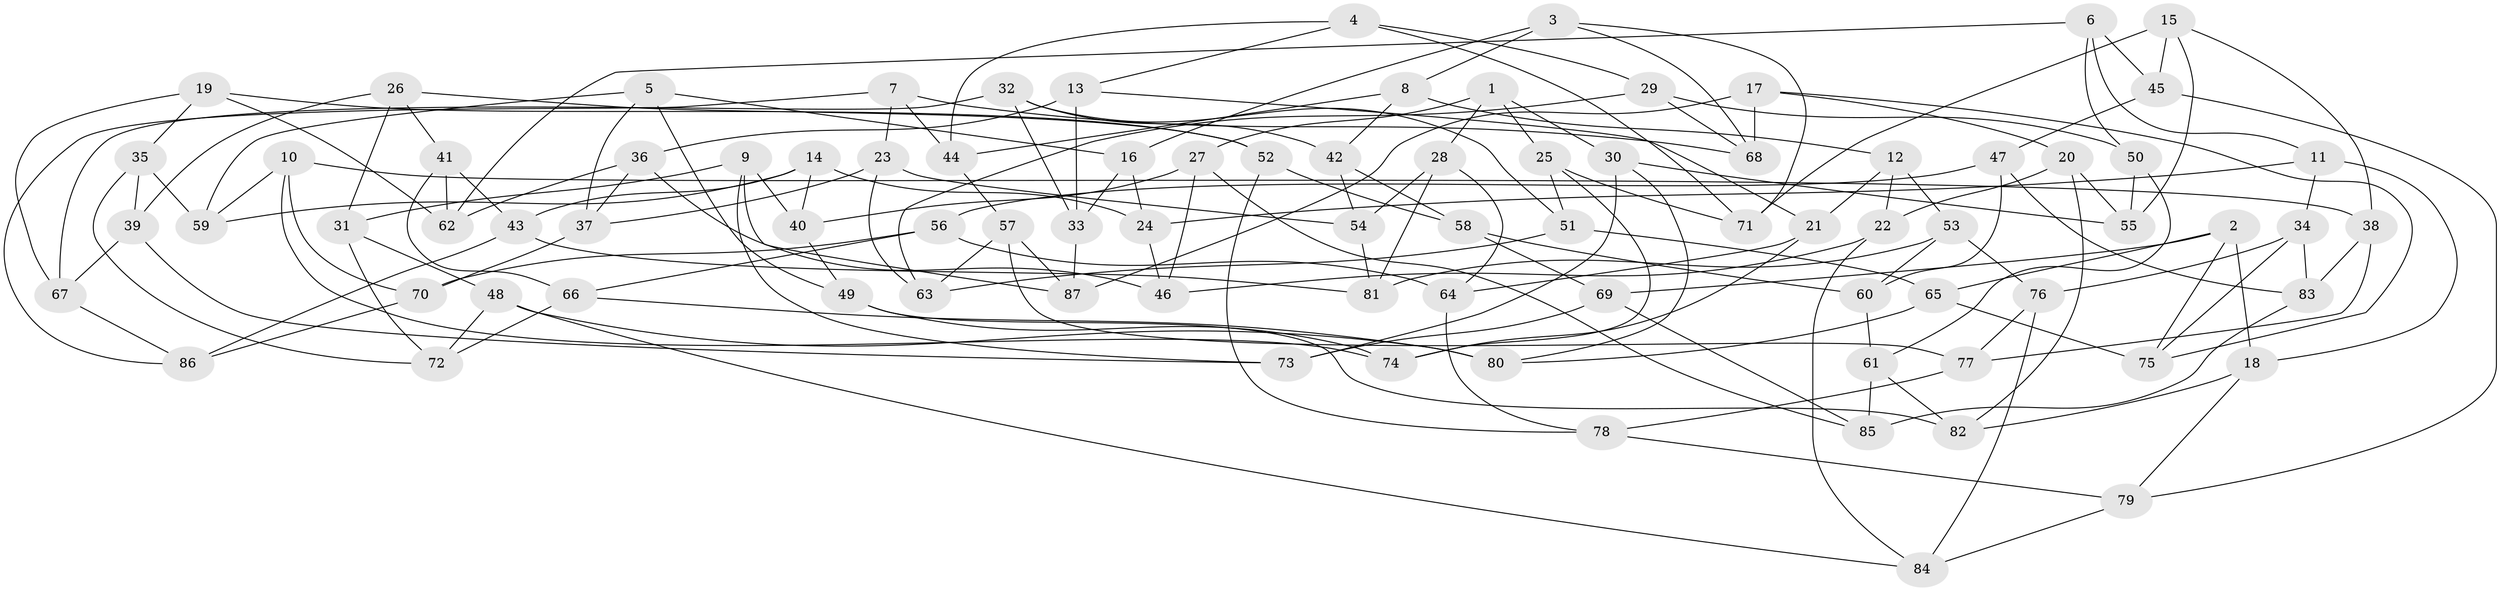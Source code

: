 // Generated by graph-tools (version 1.1) at 2025/26/03/09/25 03:26:51]
// undirected, 87 vertices, 174 edges
graph export_dot {
graph [start="1"]
  node [color=gray90,style=filled];
  1;
  2;
  3;
  4;
  5;
  6;
  7;
  8;
  9;
  10;
  11;
  12;
  13;
  14;
  15;
  16;
  17;
  18;
  19;
  20;
  21;
  22;
  23;
  24;
  25;
  26;
  27;
  28;
  29;
  30;
  31;
  32;
  33;
  34;
  35;
  36;
  37;
  38;
  39;
  40;
  41;
  42;
  43;
  44;
  45;
  46;
  47;
  48;
  49;
  50;
  51;
  52;
  53;
  54;
  55;
  56;
  57;
  58;
  59;
  60;
  61;
  62;
  63;
  64;
  65;
  66;
  67;
  68;
  69;
  70;
  71;
  72;
  73;
  74;
  75;
  76;
  77;
  78;
  79;
  80;
  81;
  82;
  83;
  84;
  85;
  86;
  87;
  1 -- 30;
  1 -- 25;
  1 -- 28;
  1 -- 27;
  2 -- 69;
  2 -- 18;
  2 -- 65;
  2 -- 75;
  3 -- 71;
  3 -- 68;
  3 -- 8;
  3 -- 16;
  4 -- 13;
  4 -- 44;
  4 -- 71;
  4 -- 29;
  5 -- 59;
  5 -- 37;
  5 -- 49;
  5 -- 16;
  6 -- 50;
  6 -- 45;
  6 -- 11;
  6 -- 62;
  7 -- 44;
  7 -- 68;
  7 -- 23;
  7 -- 86;
  8 -- 12;
  8 -- 44;
  8 -- 42;
  9 -- 87;
  9 -- 73;
  9 -- 31;
  9 -- 40;
  10 -- 59;
  10 -- 74;
  10 -- 70;
  10 -- 38;
  11 -- 18;
  11 -- 34;
  11 -- 24;
  12 -- 22;
  12 -- 21;
  12 -- 53;
  13 -- 33;
  13 -- 21;
  13 -- 36;
  14 -- 24;
  14 -- 40;
  14 -- 43;
  14 -- 59;
  15 -- 45;
  15 -- 71;
  15 -- 55;
  15 -- 38;
  16 -- 24;
  16 -- 33;
  17 -- 68;
  17 -- 75;
  17 -- 20;
  17 -- 87;
  18 -- 79;
  18 -- 82;
  19 -- 62;
  19 -- 52;
  19 -- 67;
  19 -- 35;
  20 -- 55;
  20 -- 22;
  20 -- 82;
  21 -- 74;
  21 -- 64;
  22 -- 46;
  22 -- 84;
  23 -- 37;
  23 -- 54;
  23 -- 63;
  24 -- 46;
  25 -- 51;
  25 -- 74;
  25 -- 71;
  26 -- 41;
  26 -- 39;
  26 -- 31;
  26 -- 52;
  27 -- 85;
  27 -- 46;
  27 -- 40;
  28 -- 54;
  28 -- 64;
  28 -- 81;
  29 -- 63;
  29 -- 68;
  29 -- 50;
  30 -- 80;
  30 -- 55;
  30 -- 73;
  31 -- 48;
  31 -- 72;
  32 -- 42;
  32 -- 33;
  32 -- 51;
  32 -- 67;
  33 -- 87;
  34 -- 76;
  34 -- 83;
  34 -- 75;
  35 -- 39;
  35 -- 72;
  35 -- 59;
  36 -- 37;
  36 -- 46;
  36 -- 62;
  37 -- 70;
  38 -- 77;
  38 -- 83;
  39 -- 73;
  39 -- 67;
  40 -- 49;
  41 -- 43;
  41 -- 66;
  41 -- 62;
  42 -- 58;
  42 -- 54;
  43 -- 81;
  43 -- 86;
  44 -- 57;
  45 -- 47;
  45 -- 79;
  47 -- 60;
  47 -- 56;
  47 -- 83;
  48 -- 72;
  48 -- 80;
  48 -- 84;
  49 -- 82;
  49 -- 74;
  50 -- 61;
  50 -- 55;
  51 -- 63;
  51 -- 65;
  52 -- 78;
  52 -- 58;
  53 -- 60;
  53 -- 81;
  53 -- 76;
  54 -- 81;
  56 -- 64;
  56 -- 66;
  56 -- 70;
  57 -- 63;
  57 -- 77;
  57 -- 87;
  58 -- 69;
  58 -- 60;
  60 -- 61;
  61 -- 82;
  61 -- 85;
  64 -- 78;
  65 -- 80;
  65 -- 75;
  66 -- 72;
  66 -- 80;
  67 -- 86;
  69 -- 73;
  69 -- 85;
  70 -- 86;
  76 -- 77;
  76 -- 84;
  77 -- 78;
  78 -- 79;
  79 -- 84;
  83 -- 85;
}
